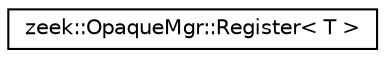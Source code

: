 digraph "Graphical Class Hierarchy"
{
 // LATEX_PDF_SIZE
  edge [fontname="Helvetica",fontsize="10",labelfontname="Helvetica",labelfontsize="10"];
  node [fontname="Helvetica",fontsize="10",shape=record];
  rankdir="LR";
  Node0 [label="zeek::OpaqueMgr::Register\< T \>",height=0.2,width=0.4,color="black", fillcolor="white", style="filled",URL="$d6/d52/classzeek_1_1OpaqueMgr_1_1Register.html",tooltip=" "];
}
